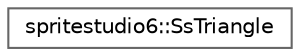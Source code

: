 digraph "Graphical Class Hierarchy"
{
 // LATEX_PDF_SIZE
  bgcolor="transparent";
  edge [fontname=Helvetica,fontsize=10,labelfontname=Helvetica,labelfontsize=10];
  node [fontname=Helvetica,fontsize=10,shape=box,height=0.2,width=0.4];
  rankdir="LR";
  Node0 [id="Node000000",label="spritestudio6::SsTriangle",height=0.2,width=0.4,color="grey40", fillcolor="white", style="filled",URL="$structspritestudio6_1_1_ss_triangle.html",tooltip=" "];
}
